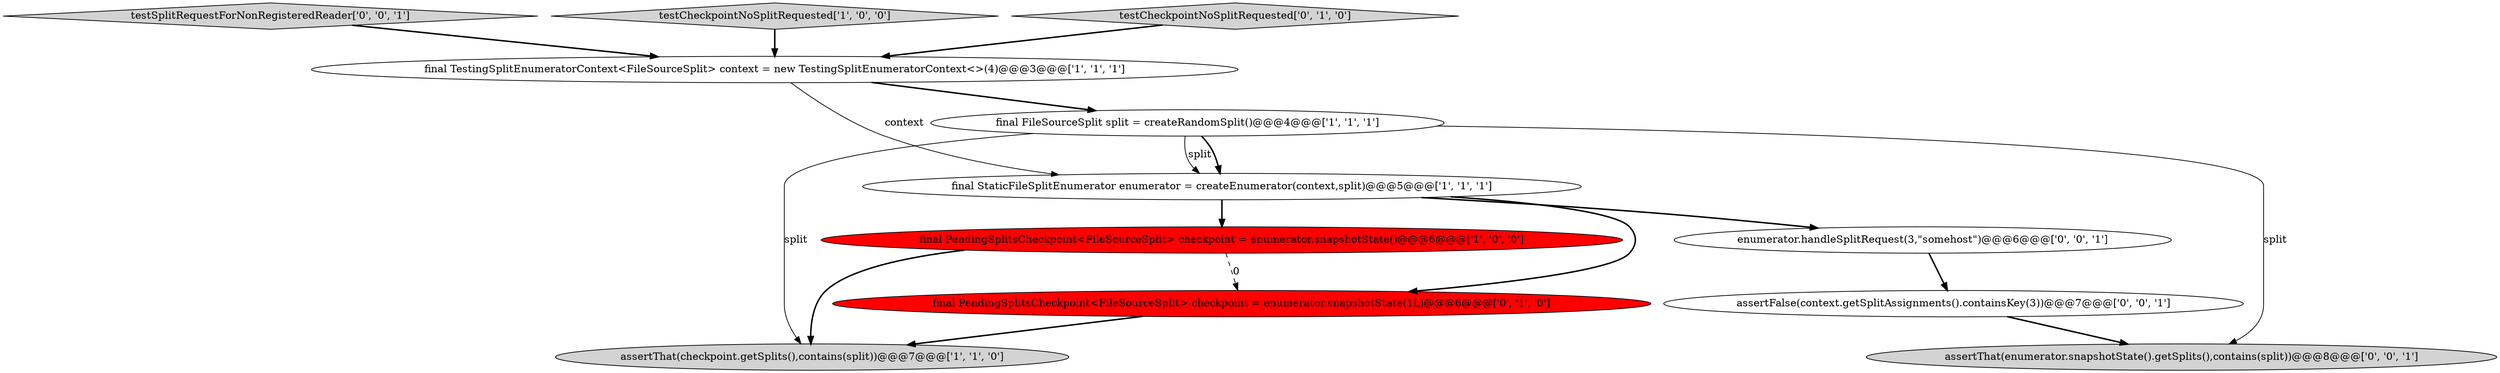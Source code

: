 digraph {
10 [style = filled, label = "enumerator.handleSplitRequest(3,\"somehost\")@@@6@@@['0', '0', '1']", fillcolor = white, shape = ellipse image = "AAA0AAABBB3BBB"];
9 [style = filled, label = "assertFalse(context.getSplitAssignments().containsKey(3))@@@7@@@['0', '0', '1']", fillcolor = white, shape = ellipse image = "AAA0AAABBB3BBB"];
7 [style = filled, label = "final PendingSplitsCheckpoint<FileSourceSplit> checkpoint = enumerator.snapshotState(1L)@@@6@@@['0', '1', '0']", fillcolor = red, shape = ellipse image = "AAA1AAABBB2BBB"];
1 [style = filled, label = "final TestingSplitEnumeratorContext<FileSourceSplit> context = new TestingSplitEnumeratorContext<>(4)@@@3@@@['1', '1', '1']", fillcolor = white, shape = ellipse image = "AAA0AAABBB1BBB"];
8 [style = filled, label = "testSplitRequestForNonRegisteredReader['0', '0', '1']", fillcolor = lightgray, shape = diamond image = "AAA0AAABBB3BBB"];
4 [style = filled, label = "assertThat(checkpoint.getSplits(),contains(split))@@@7@@@['1', '1', '0']", fillcolor = lightgray, shape = ellipse image = "AAA0AAABBB1BBB"];
0 [style = filled, label = "final PendingSplitsCheckpoint<FileSourceSplit> checkpoint = enumerator.snapshotState()@@@6@@@['1', '0', '0']", fillcolor = red, shape = ellipse image = "AAA1AAABBB1BBB"];
2 [style = filled, label = "final FileSourceSplit split = createRandomSplit()@@@4@@@['1', '1', '1']", fillcolor = white, shape = ellipse image = "AAA0AAABBB1BBB"];
5 [style = filled, label = "testCheckpointNoSplitRequested['1', '0', '0']", fillcolor = lightgray, shape = diamond image = "AAA0AAABBB1BBB"];
3 [style = filled, label = "final StaticFileSplitEnumerator enumerator = createEnumerator(context,split)@@@5@@@['1', '1', '1']", fillcolor = white, shape = ellipse image = "AAA0AAABBB1BBB"];
6 [style = filled, label = "testCheckpointNoSplitRequested['0', '1', '0']", fillcolor = lightgray, shape = diamond image = "AAA0AAABBB2BBB"];
11 [style = filled, label = "assertThat(enumerator.snapshotState().getSplits(),contains(split))@@@8@@@['0', '0', '1']", fillcolor = lightgray, shape = ellipse image = "AAA0AAABBB3BBB"];
8->1 [style = bold, label=""];
6->1 [style = bold, label=""];
5->1 [style = bold, label=""];
3->10 [style = bold, label=""];
2->3 [style = solid, label="split"];
1->2 [style = bold, label=""];
10->9 [style = bold, label=""];
2->11 [style = solid, label="split"];
2->4 [style = solid, label="split"];
7->4 [style = bold, label=""];
9->11 [style = bold, label=""];
3->7 [style = bold, label=""];
0->7 [style = dashed, label="0"];
0->4 [style = bold, label=""];
3->0 [style = bold, label=""];
2->3 [style = bold, label=""];
1->3 [style = solid, label="context"];
}

